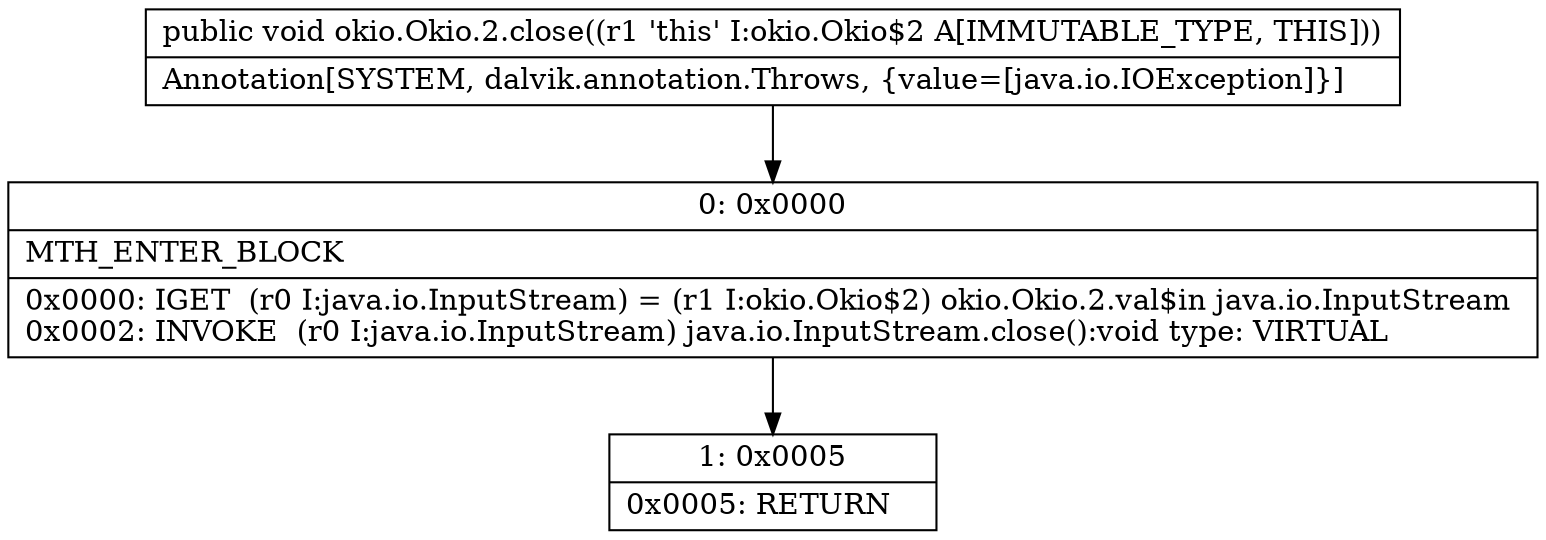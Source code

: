 digraph "CFG forokio.Okio.2.close()V" {
Node_0 [shape=record,label="{0\:\ 0x0000|MTH_ENTER_BLOCK\l|0x0000: IGET  (r0 I:java.io.InputStream) = (r1 I:okio.Okio$2) okio.Okio.2.val$in java.io.InputStream \l0x0002: INVOKE  (r0 I:java.io.InputStream) java.io.InputStream.close():void type: VIRTUAL \l}"];
Node_1 [shape=record,label="{1\:\ 0x0005|0x0005: RETURN   \l}"];
MethodNode[shape=record,label="{public void okio.Okio.2.close((r1 'this' I:okio.Okio$2 A[IMMUTABLE_TYPE, THIS]))  | Annotation[SYSTEM, dalvik.annotation.Throws, \{value=[java.io.IOException]\}]\l}"];
MethodNode -> Node_0;
Node_0 -> Node_1;
}

